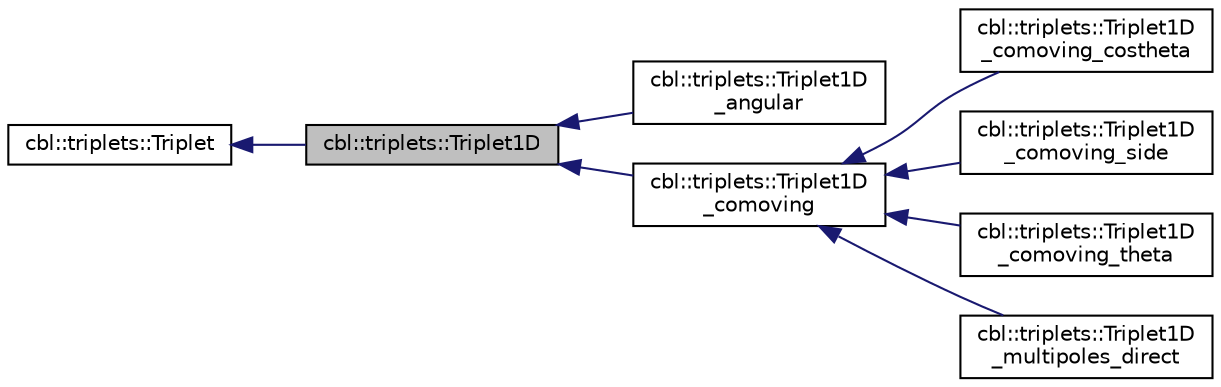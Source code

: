 digraph "cbl::triplets::Triplet1D"
{
  edge [fontname="Helvetica",fontsize="10",labelfontname="Helvetica",labelfontsize="10"];
  node [fontname="Helvetica",fontsize="10",shape=record];
  rankdir="LR";
  Node0 [label="cbl::triplets::Triplet1D",height=0.2,width=0.4,color="black", fillcolor="grey75", style="filled", fontcolor="black"];
  Node1 -> Node0 [dir="back",color="midnightblue",fontsize="10",style="solid",fontname="Helvetica"];
  Node1 [label="cbl::triplets::Triplet",height=0.2,width=0.4,color="black", fillcolor="white", style="filled",URL="$d3/d3c/classcbl_1_1triplets_1_1Triplet.html",tooltip="The class Triplet. "];
  Node0 -> Node2 [dir="back",color="midnightblue",fontsize="10",style="solid",fontname="Helvetica"];
  Node2 [label="cbl::triplets::Triplet1D\l_angular",height=0.2,width=0.4,color="black", fillcolor="white", style="filled",URL="$d9/d82/classcbl_1_1triplets_1_1Triplet1D__angular.html",tooltip="The class Triplet1D_angular. "];
  Node0 -> Node3 [dir="back",color="midnightblue",fontsize="10",style="solid",fontname="Helvetica"];
  Node3 [label="cbl::triplets::Triplet1D\l_comoving",height=0.2,width=0.4,color="black", fillcolor="white", style="filled",URL="$d8/d33/classcbl_1_1triplets_1_1Triplet1D__comoving.html",tooltip="The class Triplet1D_comoving. "];
  Node3 -> Node4 [dir="back",color="midnightblue",fontsize="10",style="solid",fontname="Helvetica"];
  Node4 [label="cbl::triplets::Triplet1D\l_comoving_costheta",height=0.2,width=0.4,color="black", fillcolor="white", style="filled",URL="$d3/de1/classcbl_1_1triplets_1_1Triplet1D__comoving__costheta.html",tooltip="The class Triplet1D_comoving_costheta. "];
  Node3 -> Node5 [dir="back",color="midnightblue",fontsize="10",style="solid",fontname="Helvetica"];
  Node5 [label="cbl::triplets::Triplet1D\l_comoving_side",height=0.2,width=0.4,color="black", fillcolor="white", style="filled",URL="$d3/d95/classcbl_1_1triplets_1_1Triplet1D__comoving__side.html",tooltip="The class Triplet1D_comoving_side. "];
  Node3 -> Node6 [dir="back",color="midnightblue",fontsize="10",style="solid",fontname="Helvetica"];
  Node6 [label="cbl::triplets::Triplet1D\l_comoving_theta",height=0.2,width=0.4,color="black", fillcolor="white", style="filled",URL="$df/d15/classcbl_1_1triplets_1_1Triplet1D__comoving__theta.html",tooltip="The class Triplet1D_comoving_theta. "];
  Node3 -> Node7 [dir="back",color="midnightblue",fontsize="10",style="solid",fontname="Helvetica"];
  Node7 [label="cbl::triplets::Triplet1D\l_multipoles_direct",height=0.2,width=0.4,color="black", fillcolor="white", style="filled",URL="$d0/d98/classcbl_1_1triplets_1_1Triplet1D__multipoles__direct.html",tooltip="The class Triplet1D_multipoles_direct. "];
}
